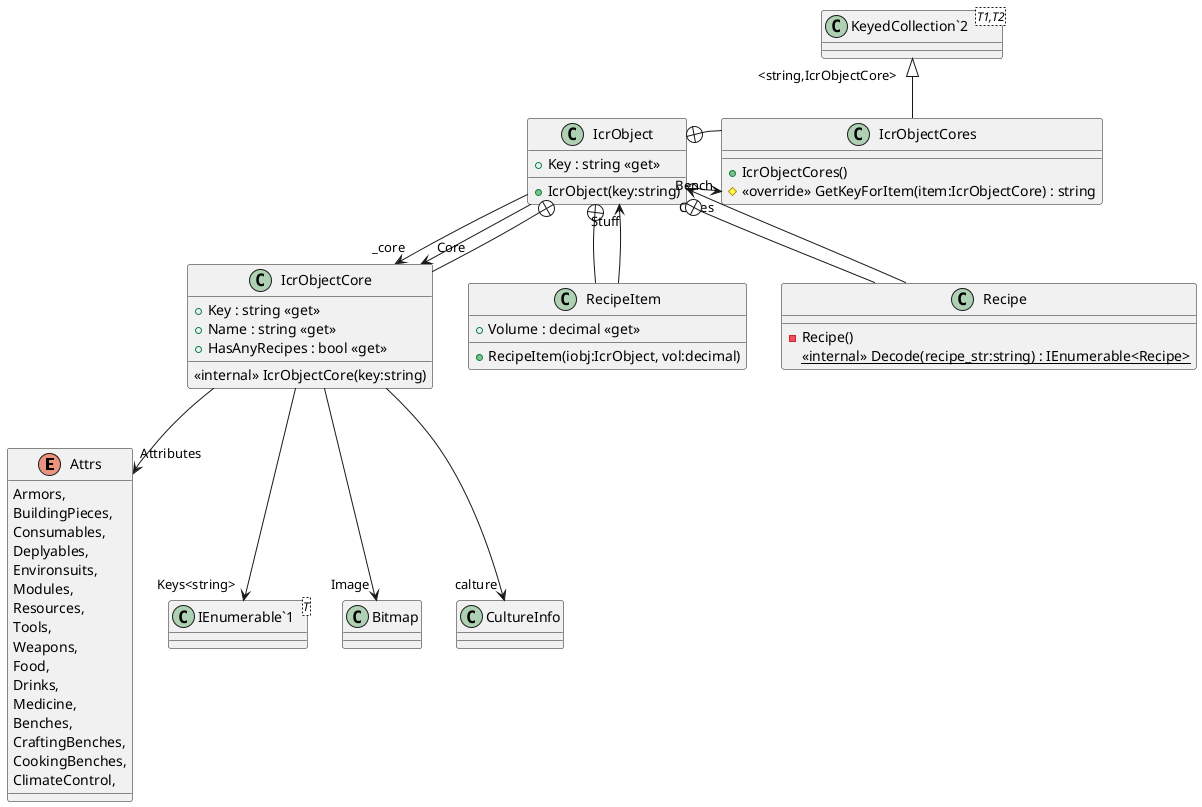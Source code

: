 @startuml
enum Attrs {
    Armors,
    BuildingPieces,
    Consumables,
    Deplyables,
    Environsuits,
    Modules,
    Resources,
    Tools,
    Weapons,
    Food,
    Drinks,
    Medicine,
    Benches,
    CraftingBenches,
    CookingBenches,
    ClimateControl,
}
class IcrObject {
    + Key : string <<get>>
    + IcrObject(key:string)
}
class IcrObjectCore {
    + Key : string <<get>>
    + Name : string <<get>>
    <<internal>> IcrObjectCore(key:string)
    + HasAnyRecipes : bool <<get>>
}
class IcrObjectCores {
    + IcrObjectCores()
    # <<override>> GetKeyForItem(item:IcrObjectCore) : string
}
class RecipeItem {
    + Volume : decimal <<get>>
    + RecipeItem(iobj:IcrObject, vol:decimal)
}
class Recipe {
    - Recipe()
    {static} <<internal>> Decode(recipe_str:string) : IEnumerable<Recipe>
}
class "IEnumerable`1"<T> {
}
class "KeyedCollection`2"<T1,T2> {
}
IcrObject o-> "Cores" IcrObjectCores
IcrObject --> "_core" IcrObjectCore
IcrObject --> "Core" IcrObjectCore
IcrObject +-- IcrObjectCore
IcrObjectCore --> "Image" Bitmap
IcrObjectCore --> "Attributes" Attrs
IcrObjectCore --> "calture" CultureInfo
IcrObjectCore --> "Keys<string>" "IEnumerable`1"
IcrObject +-- IcrObjectCores
"KeyedCollection`2" "<string,IcrObjectCore>" <|-- IcrObjectCores
IcrObject +-- RecipeItem
RecipeItem --> "Stuff" IcrObject
IcrObject +-- Recipe
Recipe --> "Bench" IcrObject
@enduml
